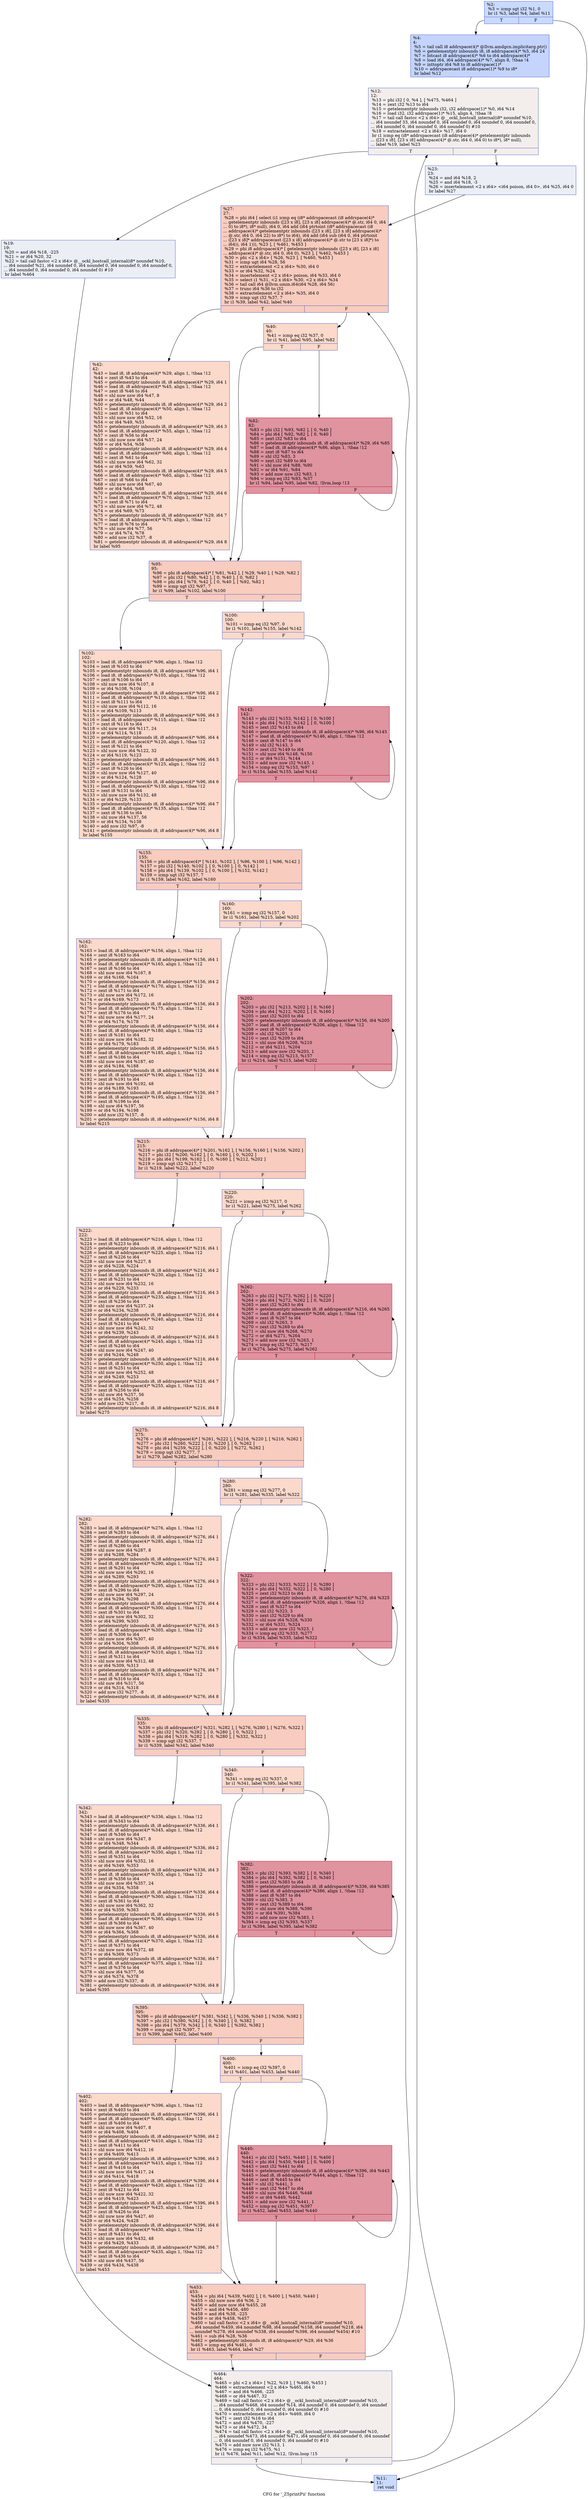 digraph "CFG for '_Z5printPii' function" {
	label="CFG for '_Z5printPii' function";

	Node0x60830e0 [shape=record,color="#3d50c3ff", style=filled, fillcolor="#88abfd70",label="{%2:\l  %3 = icmp sgt i32 %1, 0\l  br i1 %3, label %4, label %11\l|{<s0>T|<s1>F}}"];
	Node0x60830e0:s0 -> Node0x6083800;
	Node0x60830e0:s1 -> Node0x6083890;
	Node0x6083800 [shape=record,color="#3d50c3ff", style=filled, fillcolor="#7a9df870",label="{%4:\l4:                                                \l  %5 = tail call i8 addrspace(4)* @llvm.amdgcn.implicitarg.ptr()\l  %6 = getelementptr inbounds i8, i8 addrspace(4)* %5, i64 24\l  %7 = bitcast i8 addrspace(4)* %6 to i64 addrspace(4)*\l  %8 = load i64, i64 addrspace(4)* %7, align 8, !tbaa !4\l  %9 = inttoptr i64 %8 to i8 addrspace(1)*\l  %10 = addrspacecast i8 addrspace(1)* %9 to i8*\l  br label %12\l}"];
	Node0x6083800 -> Node0x60839d0;
	Node0x6083890 [shape=record,color="#3d50c3ff", style=filled, fillcolor="#88abfd70",label="{%11:\l11:                                               \l  ret void\l}"];
	Node0x60839d0 [shape=record,color="#3d50c3ff", style=filled, fillcolor="#e3d9d370",label="{%12:\l12:                                               \l  %13 = phi i32 [ 0, %4 ], [ %475, %464 ]\l  %14 = zext i32 %13 to i64\l  %15 = getelementptr inbounds i32, i32 addrspace(1)* %0, i64 %14\l  %16 = load i32, i32 addrspace(1)* %15, align 4, !tbaa !8\l  %17 = tail call fastcc \<2 x i64\> @__ockl_hostcall_internal(i8* noundef %10,\l... i64 noundef 33, i64 noundef 0, i64 noundef 0, i64 noundef 0, i64 noundef 0,\l... i64 noundef 0, i64 noundef 0, i64 noundef 0) #10\l  %18 = extractelement \<2 x i64\> %17, i64 0\l  br i1 icmp eq (i8* addrspacecast (i8 addrspace(4)* getelementptr inbounds\l... ([23 x i8], [23 x i8] addrspace(4)* @.str, i64 0, i64 0) to i8*), i8* null),\l... label %19, label %23\l|{<s0>T|<s1>F}}"];
	Node0x60839d0:s0 -> Node0x6085820;
	Node0x60839d0:s1 -> Node0x6086210;
	Node0x6085820 [shape=record,color="#3d50c3ff", style=filled, fillcolor="#d1dae970",label="{%19:\l19:                                               \l  %20 = and i64 %18, -225\l  %21 = or i64 %20, 32\l  %22 = tail call fastcc \<2 x i64\> @__ockl_hostcall_internal(i8* noundef %10,\l... i64 noundef %21, i64 noundef 0, i64 noundef 0, i64 noundef 0, i64 noundef 0,\l... i64 noundef 0, i64 noundef 0, i64 noundef 0) #10\l  br label %464\l}"];
	Node0x6085820 -> Node0x6084b50;
	Node0x6086210 [shape=record,color="#3d50c3ff", style=filled, fillcolor="#d1dae970",label="{%23:\l23:                                               \l  %24 = and i64 %18, 2\l  %25 = and i64 %18, -3\l  %26 = insertelement \<2 x i64\> \<i64 poison, i64 0\>, i64 %25, i64 0\l  br label %27\l}"];
	Node0x6086210 -> Node0x6087000;
	Node0x6087000 [shape=record,color="#3d50c3ff", style=filled, fillcolor="#f08b6e70",label="{%27:\l27:                                               \l  %28 = phi i64 [ select (i1 icmp eq (i8* addrspacecast (i8 addrspace(4)*\l... getelementptr inbounds ([23 x i8], [23 x i8] addrspace(4)* @.str, i64 0, i64\l... 0) to i8*), i8* null), i64 0, i64 add (i64 ptrtoint (i8* addrspacecast (i8\l... addrspace(4)* getelementptr inbounds ([23 x i8], [23 x i8] addrspace(4)*\l... @.str, i64 0, i64 22) to i8*) to i64), i64 add (i64 sub (i64 0, i64 ptrtoint\l... ([23 x i8]* addrspacecast ([23 x i8] addrspace(4)* @.str to [23 x i8]*) to\l... i64)), i64 1))), %23 ], [ %461, %453 ]\l  %29 = phi i8 addrspace(4)* [ getelementptr inbounds ([23 x i8], [23 x i8]\l... addrspace(4)* @.str, i64 0, i64 0), %23 ], [ %462, %453 ]\l  %30 = phi \<2 x i64\> [ %26, %23 ], [ %460, %453 ]\l  %31 = icmp ugt i64 %28, 56\l  %32 = extractelement \<2 x i64\> %30, i64 0\l  %33 = or i64 %32, %24\l  %34 = insertelement \<2 x i64\> poison, i64 %33, i64 0\l  %35 = select i1 %31, \<2 x i64\> %30, \<2 x i64\> %34\l  %36 = tail call i64 @llvm.umin.i64(i64 %28, i64 56)\l  %37 = trunc i64 %36 to i32\l  %38 = extractelement \<2 x i64\> %35, i64 0\l  %39 = icmp ugt i32 %37, 7\l  br i1 %39, label %42, label %40\l|{<s0>T|<s1>F}}"];
	Node0x6087000:s0 -> Node0x6088080;
	Node0x6087000:s1 -> Node0x6088110;
	Node0x6088110 [shape=record,color="#3d50c3ff", style=filled, fillcolor="#f7a88970",label="{%40:\l40:                                               \l  %41 = icmp eq i32 %37, 0\l  br i1 %41, label %95, label %82\l|{<s0>T|<s1>F}}"];
	Node0x6088110:s0 -> Node0x60882e0;
	Node0x6088110:s1 -> Node0x6088330;
	Node0x6088080 [shape=record,color="#3d50c3ff", style=filled, fillcolor="#f7a88970",label="{%42:\l42:                                               \l  %43 = load i8, i8 addrspace(4)* %29, align 1, !tbaa !12\l  %44 = zext i8 %43 to i64\l  %45 = getelementptr inbounds i8, i8 addrspace(4)* %29, i64 1\l  %46 = load i8, i8 addrspace(4)* %45, align 1, !tbaa !12\l  %47 = zext i8 %46 to i64\l  %48 = shl nuw nsw i64 %47, 8\l  %49 = or i64 %48, %44\l  %50 = getelementptr inbounds i8, i8 addrspace(4)* %29, i64 2\l  %51 = load i8, i8 addrspace(4)* %50, align 1, !tbaa !12\l  %52 = zext i8 %51 to i64\l  %53 = shl nuw nsw i64 %52, 16\l  %54 = or i64 %49, %53\l  %55 = getelementptr inbounds i8, i8 addrspace(4)* %29, i64 3\l  %56 = load i8, i8 addrspace(4)* %55, align 1, !tbaa !12\l  %57 = zext i8 %56 to i64\l  %58 = shl nuw nsw i64 %57, 24\l  %59 = or i64 %54, %58\l  %60 = getelementptr inbounds i8, i8 addrspace(4)* %29, i64 4\l  %61 = load i8, i8 addrspace(4)* %60, align 1, !tbaa !12\l  %62 = zext i8 %61 to i64\l  %63 = shl nuw nsw i64 %62, 32\l  %64 = or i64 %59, %63\l  %65 = getelementptr inbounds i8, i8 addrspace(4)* %29, i64 5\l  %66 = load i8, i8 addrspace(4)* %65, align 1, !tbaa !12\l  %67 = zext i8 %66 to i64\l  %68 = shl nuw nsw i64 %67, 40\l  %69 = or i64 %64, %68\l  %70 = getelementptr inbounds i8, i8 addrspace(4)* %29, i64 6\l  %71 = load i8, i8 addrspace(4)* %70, align 1, !tbaa !12\l  %72 = zext i8 %71 to i64\l  %73 = shl nuw nsw i64 %72, 48\l  %74 = or i64 %69, %73\l  %75 = getelementptr inbounds i8, i8 addrspace(4)* %29, i64 7\l  %76 = load i8, i8 addrspace(4)* %75, align 1, !tbaa !12\l  %77 = zext i8 %76 to i64\l  %78 = shl nuw i64 %77, 56\l  %79 = or i64 %74, %78\l  %80 = add nsw i32 %37, -8\l  %81 = getelementptr inbounds i8, i8 addrspace(4)* %29, i64 8\l  br label %95\l}"];
	Node0x6088080 -> Node0x60882e0;
	Node0x6088330 [shape=record,color="#b70d28ff", style=filled, fillcolor="#b70d2870",label="{%82:\l82:                                               \l  %83 = phi i32 [ %93, %82 ], [ 0, %40 ]\l  %84 = phi i64 [ %92, %82 ], [ 0, %40 ]\l  %85 = zext i32 %83 to i64\l  %86 = getelementptr inbounds i8, i8 addrspace(4)* %29, i64 %85\l  %87 = load i8, i8 addrspace(4)* %86, align 1, !tbaa !12\l  %88 = zext i8 %87 to i64\l  %89 = shl i32 %83, 3\l  %90 = zext i32 %89 to i64\l  %91 = shl nuw i64 %88, %90\l  %92 = or i64 %91, %84\l  %93 = add nuw nsw i32 %83, 1\l  %94 = icmp eq i32 %93, %37\l  br i1 %94, label %95, label %82, !llvm.loop !13\l|{<s0>T|<s1>F}}"];
	Node0x6088330:s0 -> Node0x60882e0;
	Node0x6088330:s1 -> Node0x6088330;
	Node0x60882e0 [shape=record,color="#3d50c3ff", style=filled, fillcolor="#f08b6e70",label="{%95:\l95:                                               \l  %96 = phi i8 addrspace(4)* [ %81, %42 ], [ %29, %40 ], [ %29, %82 ]\l  %97 = phi i32 [ %80, %42 ], [ 0, %40 ], [ 0, %82 ]\l  %98 = phi i64 [ %79, %42 ], [ 0, %40 ], [ %92, %82 ]\l  %99 = icmp ugt i32 %97, 7\l  br i1 %99, label %102, label %100\l|{<s0>T|<s1>F}}"];
	Node0x60882e0:s0 -> Node0x608b010;
	Node0x60882e0:s1 -> Node0x608b060;
	Node0x608b060 [shape=record,color="#3d50c3ff", style=filled, fillcolor="#f7a88970",label="{%100:\l100:                                              \l  %101 = icmp eq i32 %97, 0\l  br i1 %101, label %155, label %142\l|{<s0>T|<s1>F}}"];
	Node0x608b060:s0 -> Node0x608b230;
	Node0x608b060:s1 -> Node0x608b280;
	Node0x608b010 [shape=record,color="#3d50c3ff", style=filled, fillcolor="#f7a88970",label="{%102:\l102:                                              \l  %103 = load i8, i8 addrspace(4)* %96, align 1, !tbaa !12\l  %104 = zext i8 %103 to i64\l  %105 = getelementptr inbounds i8, i8 addrspace(4)* %96, i64 1\l  %106 = load i8, i8 addrspace(4)* %105, align 1, !tbaa !12\l  %107 = zext i8 %106 to i64\l  %108 = shl nuw nsw i64 %107, 8\l  %109 = or i64 %108, %104\l  %110 = getelementptr inbounds i8, i8 addrspace(4)* %96, i64 2\l  %111 = load i8, i8 addrspace(4)* %110, align 1, !tbaa !12\l  %112 = zext i8 %111 to i64\l  %113 = shl nuw nsw i64 %112, 16\l  %114 = or i64 %109, %113\l  %115 = getelementptr inbounds i8, i8 addrspace(4)* %96, i64 3\l  %116 = load i8, i8 addrspace(4)* %115, align 1, !tbaa !12\l  %117 = zext i8 %116 to i64\l  %118 = shl nuw nsw i64 %117, 24\l  %119 = or i64 %114, %118\l  %120 = getelementptr inbounds i8, i8 addrspace(4)* %96, i64 4\l  %121 = load i8, i8 addrspace(4)* %120, align 1, !tbaa !12\l  %122 = zext i8 %121 to i64\l  %123 = shl nuw nsw i64 %122, 32\l  %124 = or i64 %119, %123\l  %125 = getelementptr inbounds i8, i8 addrspace(4)* %96, i64 5\l  %126 = load i8, i8 addrspace(4)* %125, align 1, !tbaa !12\l  %127 = zext i8 %126 to i64\l  %128 = shl nuw nsw i64 %127, 40\l  %129 = or i64 %124, %128\l  %130 = getelementptr inbounds i8, i8 addrspace(4)* %96, i64 6\l  %131 = load i8, i8 addrspace(4)* %130, align 1, !tbaa !12\l  %132 = zext i8 %131 to i64\l  %133 = shl nuw nsw i64 %132, 48\l  %134 = or i64 %129, %133\l  %135 = getelementptr inbounds i8, i8 addrspace(4)* %96, i64 7\l  %136 = load i8, i8 addrspace(4)* %135, align 1, !tbaa !12\l  %137 = zext i8 %136 to i64\l  %138 = shl nuw i64 %137, 56\l  %139 = or i64 %134, %138\l  %140 = add nsw i32 %97, -8\l  %141 = getelementptr inbounds i8, i8 addrspace(4)* %96, i64 8\l  br label %155\l}"];
	Node0x608b010 -> Node0x608b230;
	Node0x608b280 [shape=record,color="#b70d28ff", style=filled, fillcolor="#b70d2870",label="{%142:\l142:                                              \l  %143 = phi i32 [ %153, %142 ], [ 0, %100 ]\l  %144 = phi i64 [ %152, %142 ], [ 0, %100 ]\l  %145 = zext i32 %143 to i64\l  %146 = getelementptr inbounds i8, i8 addrspace(4)* %96, i64 %145\l  %147 = load i8, i8 addrspace(4)* %146, align 1, !tbaa !12\l  %148 = zext i8 %147 to i64\l  %149 = shl i32 %143, 3\l  %150 = zext i32 %149 to i64\l  %151 = shl nuw i64 %148, %150\l  %152 = or i64 %151, %144\l  %153 = add nuw nsw i32 %143, 1\l  %154 = icmp eq i32 %153, %97\l  br i1 %154, label %155, label %142\l|{<s0>T|<s1>F}}"];
	Node0x608b280:s0 -> Node0x608b230;
	Node0x608b280:s1 -> Node0x608b280;
	Node0x608b230 [shape=record,color="#3d50c3ff", style=filled, fillcolor="#f08b6e70",label="{%155:\l155:                                              \l  %156 = phi i8 addrspace(4)* [ %141, %102 ], [ %96, %100 ], [ %96, %142 ]\l  %157 = phi i32 [ %140, %102 ], [ 0, %100 ], [ 0, %142 ]\l  %158 = phi i64 [ %139, %102 ], [ 0, %100 ], [ %152, %142 ]\l  %159 = icmp ugt i32 %157, 7\l  br i1 %159, label %162, label %160\l|{<s0>T|<s1>F}}"];
	Node0x608b230:s0 -> Node0x608d750;
	Node0x608b230:s1 -> Node0x608d7a0;
	Node0x608d7a0 [shape=record,color="#3d50c3ff", style=filled, fillcolor="#f7a88970",label="{%160:\l160:                                              \l  %161 = icmp eq i32 %157, 0\l  br i1 %161, label %215, label %202\l|{<s0>T|<s1>F}}"];
	Node0x608d7a0:s0 -> Node0x608d930;
	Node0x608d7a0:s1 -> Node0x608d980;
	Node0x608d750 [shape=record,color="#3d50c3ff", style=filled, fillcolor="#f7a88970",label="{%162:\l162:                                              \l  %163 = load i8, i8 addrspace(4)* %156, align 1, !tbaa !12\l  %164 = zext i8 %163 to i64\l  %165 = getelementptr inbounds i8, i8 addrspace(4)* %156, i64 1\l  %166 = load i8, i8 addrspace(4)* %165, align 1, !tbaa !12\l  %167 = zext i8 %166 to i64\l  %168 = shl nuw nsw i64 %167, 8\l  %169 = or i64 %168, %164\l  %170 = getelementptr inbounds i8, i8 addrspace(4)* %156, i64 2\l  %171 = load i8, i8 addrspace(4)* %170, align 1, !tbaa !12\l  %172 = zext i8 %171 to i64\l  %173 = shl nuw nsw i64 %172, 16\l  %174 = or i64 %169, %173\l  %175 = getelementptr inbounds i8, i8 addrspace(4)* %156, i64 3\l  %176 = load i8, i8 addrspace(4)* %175, align 1, !tbaa !12\l  %177 = zext i8 %176 to i64\l  %178 = shl nuw nsw i64 %177, 24\l  %179 = or i64 %174, %178\l  %180 = getelementptr inbounds i8, i8 addrspace(4)* %156, i64 4\l  %181 = load i8, i8 addrspace(4)* %180, align 1, !tbaa !12\l  %182 = zext i8 %181 to i64\l  %183 = shl nuw nsw i64 %182, 32\l  %184 = or i64 %179, %183\l  %185 = getelementptr inbounds i8, i8 addrspace(4)* %156, i64 5\l  %186 = load i8, i8 addrspace(4)* %185, align 1, !tbaa !12\l  %187 = zext i8 %186 to i64\l  %188 = shl nuw nsw i64 %187, 40\l  %189 = or i64 %184, %188\l  %190 = getelementptr inbounds i8, i8 addrspace(4)* %156, i64 6\l  %191 = load i8, i8 addrspace(4)* %190, align 1, !tbaa !12\l  %192 = zext i8 %191 to i64\l  %193 = shl nuw nsw i64 %192, 48\l  %194 = or i64 %189, %193\l  %195 = getelementptr inbounds i8, i8 addrspace(4)* %156, i64 7\l  %196 = load i8, i8 addrspace(4)* %195, align 1, !tbaa !12\l  %197 = zext i8 %196 to i64\l  %198 = shl nuw i64 %197, 56\l  %199 = or i64 %194, %198\l  %200 = add nsw i32 %157, -8\l  %201 = getelementptr inbounds i8, i8 addrspace(4)* %156, i64 8\l  br label %215\l}"];
	Node0x608d750 -> Node0x608d930;
	Node0x608d980 [shape=record,color="#b70d28ff", style=filled, fillcolor="#b70d2870",label="{%202:\l202:                                              \l  %203 = phi i32 [ %213, %202 ], [ 0, %160 ]\l  %204 = phi i64 [ %212, %202 ], [ 0, %160 ]\l  %205 = zext i32 %203 to i64\l  %206 = getelementptr inbounds i8, i8 addrspace(4)* %156, i64 %205\l  %207 = load i8, i8 addrspace(4)* %206, align 1, !tbaa !12\l  %208 = zext i8 %207 to i64\l  %209 = shl i32 %203, 3\l  %210 = zext i32 %209 to i64\l  %211 = shl nuw i64 %208, %210\l  %212 = or i64 %211, %204\l  %213 = add nuw nsw i32 %203, 1\l  %214 = icmp eq i32 %213, %157\l  br i1 %214, label %215, label %202\l|{<s0>T|<s1>F}}"];
	Node0x608d980:s0 -> Node0x608d930;
	Node0x608d980:s1 -> Node0x608d980;
	Node0x608d930 [shape=record,color="#3d50c3ff", style=filled, fillcolor="#f08b6e70",label="{%215:\l215:                                              \l  %216 = phi i8 addrspace(4)* [ %201, %162 ], [ %156, %160 ], [ %156, %202 ]\l  %217 = phi i32 [ %200, %162 ], [ 0, %160 ], [ 0, %202 ]\l  %218 = phi i64 [ %199, %162 ], [ 0, %160 ], [ %212, %202 ]\l  %219 = icmp ugt i32 %217, 7\l  br i1 %219, label %222, label %220\l|{<s0>T|<s1>F}}"];
	Node0x608d930:s0 -> Node0x608f9d0;
	Node0x608d930:s1 -> Node0x608fa20;
	Node0x608fa20 [shape=record,color="#3d50c3ff", style=filled, fillcolor="#f7a88970",label="{%220:\l220:                                              \l  %221 = icmp eq i32 %217, 0\l  br i1 %221, label %275, label %262\l|{<s0>T|<s1>F}}"];
	Node0x608fa20:s0 -> Node0x608fbb0;
	Node0x608fa20:s1 -> Node0x608fc00;
	Node0x608f9d0 [shape=record,color="#3d50c3ff", style=filled, fillcolor="#f7a88970",label="{%222:\l222:                                              \l  %223 = load i8, i8 addrspace(4)* %216, align 1, !tbaa !12\l  %224 = zext i8 %223 to i64\l  %225 = getelementptr inbounds i8, i8 addrspace(4)* %216, i64 1\l  %226 = load i8, i8 addrspace(4)* %225, align 1, !tbaa !12\l  %227 = zext i8 %226 to i64\l  %228 = shl nuw nsw i64 %227, 8\l  %229 = or i64 %228, %224\l  %230 = getelementptr inbounds i8, i8 addrspace(4)* %216, i64 2\l  %231 = load i8, i8 addrspace(4)* %230, align 1, !tbaa !12\l  %232 = zext i8 %231 to i64\l  %233 = shl nuw nsw i64 %232, 16\l  %234 = or i64 %229, %233\l  %235 = getelementptr inbounds i8, i8 addrspace(4)* %216, i64 3\l  %236 = load i8, i8 addrspace(4)* %235, align 1, !tbaa !12\l  %237 = zext i8 %236 to i64\l  %238 = shl nuw nsw i64 %237, 24\l  %239 = or i64 %234, %238\l  %240 = getelementptr inbounds i8, i8 addrspace(4)* %216, i64 4\l  %241 = load i8, i8 addrspace(4)* %240, align 1, !tbaa !12\l  %242 = zext i8 %241 to i64\l  %243 = shl nuw nsw i64 %242, 32\l  %244 = or i64 %239, %243\l  %245 = getelementptr inbounds i8, i8 addrspace(4)* %216, i64 5\l  %246 = load i8, i8 addrspace(4)* %245, align 1, !tbaa !12\l  %247 = zext i8 %246 to i64\l  %248 = shl nuw nsw i64 %247, 40\l  %249 = or i64 %244, %248\l  %250 = getelementptr inbounds i8, i8 addrspace(4)* %216, i64 6\l  %251 = load i8, i8 addrspace(4)* %250, align 1, !tbaa !12\l  %252 = zext i8 %251 to i64\l  %253 = shl nuw nsw i64 %252, 48\l  %254 = or i64 %249, %253\l  %255 = getelementptr inbounds i8, i8 addrspace(4)* %216, i64 7\l  %256 = load i8, i8 addrspace(4)* %255, align 1, !tbaa !12\l  %257 = zext i8 %256 to i64\l  %258 = shl nuw i64 %257, 56\l  %259 = or i64 %254, %258\l  %260 = add nsw i32 %217, -8\l  %261 = getelementptr inbounds i8, i8 addrspace(4)* %216, i64 8\l  br label %275\l}"];
	Node0x608f9d0 -> Node0x608fbb0;
	Node0x608fc00 [shape=record,color="#b70d28ff", style=filled, fillcolor="#b70d2870",label="{%262:\l262:                                              \l  %263 = phi i32 [ %273, %262 ], [ 0, %220 ]\l  %264 = phi i64 [ %272, %262 ], [ 0, %220 ]\l  %265 = zext i32 %263 to i64\l  %266 = getelementptr inbounds i8, i8 addrspace(4)* %216, i64 %265\l  %267 = load i8, i8 addrspace(4)* %266, align 1, !tbaa !12\l  %268 = zext i8 %267 to i64\l  %269 = shl i32 %263, 3\l  %270 = zext i32 %269 to i64\l  %271 = shl nuw i64 %268, %270\l  %272 = or i64 %271, %264\l  %273 = add nuw nsw i32 %263, 1\l  %274 = icmp eq i32 %273, %217\l  br i1 %274, label %275, label %262\l|{<s0>T|<s1>F}}"];
	Node0x608fc00:s0 -> Node0x608fbb0;
	Node0x608fc00:s1 -> Node0x608fc00;
	Node0x608fbb0 [shape=record,color="#3d50c3ff", style=filled, fillcolor="#f08b6e70",label="{%275:\l275:                                              \l  %276 = phi i8 addrspace(4)* [ %261, %222 ], [ %216, %220 ], [ %216, %262 ]\l  %277 = phi i32 [ %260, %222 ], [ 0, %220 ], [ 0, %262 ]\l  %278 = phi i64 [ %259, %222 ], [ 0, %220 ], [ %272, %262 ]\l  %279 = icmp ugt i32 %277, 7\l  br i1 %279, label %282, label %280\l|{<s0>T|<s1>F}}"];
	Node0x608fbb0:s0 -> Node0x6092420;
	Node0x608fbb0:s1 -> Node0x6092470;
	Node0x6092470 [shape=record,color="#3d50c3ff", style=filled, fillcolor="#f7a88970",label="{%280:\l280:                                              \l  %281 = icmp eq i32 %277, 0\l  br i1 %281, label %335, label %322\l|{<s0>T|<s1>F}}"];
	Node0x6092470:s0 -> Node0x6092600;
	Node0x6092470:s1 -> Node0x6092650;
	Node0x6092420 [shape=record,color="#3d50c3ff", style=filled, fillcolor="#f7a88970",label="{%282:\l282:                                              \l  %283 = load i8, i8 addrspace(4)* %276, align 1, !tbaa !12\l  %284 = zext i8 %283 to i64\l  %285 = getelementptr inbounds i8, i8 addrspace(4)* %276, i64 1\l  %286 = load i8, i8 addrspace(4)* %285, align 1, !tbaa !12\l  %287 = zext i8 %286 to i64\l  %288 = shl nuw nsw i64 %287, 8\l  %289 = or i64 %288, %284\l  %290 = getelementptr inbounds i8, i8 addrspace(4)* %276, i64 2\l  %291 = load i8, i8 addrspace(4)* %290, align 1, !tbaa !12\l  %292 = zext i8 %291 to i64\l  %293 = shl nuw nsw i64 %292, 16\l  %294 = or i64 %289, %293\l  %295 = getelementptr inbounds i8, i8 addrspace(4)* %276, i64 3\l  %296 = load i8, i8 addrspace(4)* %295, align 1, !tbaa !12\l  %297 = zext i8 %296 to i64\l  %298 = shl nuw nsw i64 %297, 24\l  %299 = or i64 %294, %298\l  %300 = getelementptr inbounds i8, i8 addrspace(4)* %276, i64 4\l  %301 = load i8, i8 addrspace(4)* %300, align 1, !tbaa !12\l  %302 = zext i8 %301 to i64\l  %303 = shl nuw nsw i64 %302, 32\l  %304 = or i64 %299, %303\l  %305 = getelementptr inbounds i8, i8 addrspace(4)* %276, i64 5\l  %306 = load i8, i8 addrspace(4)* %305, align 1, !tbaa !12\l  %307 = zext i8 %306 to i64\l  %308 = shl nuw nsw i64 %307, 40\l  %309 = or i64 %304, %308\l  %310 = getelementptr inbounds i8, i8 addrspace(4)* %276, i64 6\l  %311 = load i8, i8 addrspace(4)* %310, align 1, !tbaa !12\l  %312 = zext i8 %311 to i64\l  %313 = shl nuw nsw i64 %312, 48\l  %314 = or i64 %309, %313\l  %315 = getelementptr inbounds i8, i8 addrspace(4)* %276, i64 7\l  %316 = load i8, i8 addrspace(4)* %315, align 1, !tbaa !12\l  %317 = zext i8 %316 to i64\l  %318 = shl nuw i64 %317, 56\l  %319 = or i64 %314, %318\l  %320 = add nsw i32 %277, -8\l  %321 = getelementptr inbounds i8, i8 addrspace(4)* %276, i64 8\l  br label %335\l}"];
	Node0x6092420 -> Node0x6092600;
	Node0x6092650 [shape=record,color="#b70d28ff", style=filled, fillcolor="#b70d2870",label="{%322:\l322:                                              \l  %323 = phi i32 [ %333, %322 ], [ 0, %280 ]\l  %324 = phi i64 [ %332, %322 ], [ 0, %280 ]\l  %325 = zext i32 %323 to i64\l  %326 = getelementptr inbounds i8, i8 addrspace(4)* %276, i64 %325\l  %327 = load i8, i8 addrspace(4)* %326, align 1, !tbaa !12\l  %328 = zext i8 %327 to i64\l  %329 = shl i32 %323, 3\l  %330 = zext i32 %329 to i64\l  %331 = shl nuw i64 %328, %330\l  %332 = or i64 %331, %324\l  %333 = add nuw nsw i32 %323, 1\l  %334 = icmp eq i32 %333, %277\l  br i1 %334, label %335, label %322\l|{<s0>T|<s1>F}}"];
	Node0x6092650:s0 -> Node0x6092600;
	Node0x6092650:s1 -> Node0x6092650;
	Node0x6092600 [shape=record,color="#3d50c3ff", style=filled, fillcolor="#f08b6e70",label="{%335:\l335:                                              \l  %336 = phi i8 addrspace(4)* [ %321, %282 ], [ %276, %280 ], [ %276, %322 ]\l  %337 = phi i32 [ %320, %282 ], [ 0, %280 ], [ 0, %322 ]\l  %338 = phi i64 [ %319, %282 ], [ 0, %280 ], [ %332, %322 ]\l  %339 = icmp ugt i32 %337, 7\l  br i1 %339, label %342, label %340\l|{<s0>T|<s1>F}}"];
	Node0x6092600:s0 -> Node0x6084030;
	Node0x6092600:s1 -> Node0x6084080;
	Node0x6084080 [shape=record,color="#3d50c3ff", style=filled, fillcolor="#f7a88970",label="{%340:\l340:                                              \l  %341 = icmp eq i32 %337, 0\l  br i1 %341, label %395, label %382\l|{<s0>T|<s1>F}}"];
	Node0x6084080:s0 -> Node0x6084210;
	Node0x6084080:s1 -> Node0x6084260;
	Node0x6084030 [shape=record,color="#3d50c3ff", style=filled, fillcolor="#f7a88970",label="{%342:\l342:                                              \l  %343 = load i8, i8 addrspace(4)* %336, align 1, !tbaa !12\l  %344 = zext i8 %343 to i64\l  %345 = getelementptr inbounds i8, i8 addrspace(4)* %336, i64 1\l  %346 = load i8, i8 addrspace(4)* %345, align 1, !tbaa !12\l  %347 = zext i8 %346 to i64\l  %348 = shl nuw nsw i64 %347, 8\l  %349 = or i64 %348, %344\l  %350 = getelementptr inbounds i8, i8 addrspace(4)* %336, i64 2\l  %351 = load i8, i8 addrspace(4)* %350, align 1, !tbaa !12\l  %352 = zext i8 %351 to i64\l  %353 = shl nuw nsw i64 %352, 16\l  %354 = or i64 %349, %353\l  %355 = getelementptr inbounds i8, i8 addrspace(4)* %336, i64 3\l  %356 = load i8, i8 addrspace(4)* %355, align 1, !tbaa !12\l  %357 = zext i8 %356 to i64\l  %358 = shl nuw nsw i64 %357, 24\l  %359 = or i64 %354, %358\l  %360 = getelementptr inbounds i8, i8 addrspace(4)* %336, i64 4\l  %361 = load i8, i8 addrspace(4)* %360, align 1, !tbaa !12\l  %362 = zext i8 %361 to i64\l  %363 = shl nuw nsw i64 %362, 32\l  %364 = or i64 %359, %363\l  %365 = getelementptr inbounds i8, i8 addrspace(4)* %336, i64 5\l  %366 = load i8, i8 addrspace(4)* %365, align 1, !tbaa !12\l  %367 = zext i8 %366 to i64\l  %368 = shl nuw nsw i64 %367, 40\l  %369 = or i64 %364, %368\l  %370 = getelementptr inbounds i8, i8 addrspace(4)* %336, i64 6\l  %371 = load i8, i8 addrspace(4)* %370, align 1, !tbaa !12\l  %372 = zext i8 %371 to i64\l  %373 = shl nuw nsw i64 %372, 48\l  %374 = or i64 %369, %373\l  %375 = getelementptr inbounds i8, i8 addrspace(4)* %336, i64 7\l  %376 = load i8, i8 addrspace(4)* %375, align 1, !tbaa !12\l  %377 = zext i8 %376 to i64\l  %378 = shl nuw i64 %377, 56\l  %379 = or i64 %374, %378\l  %380 = add nsw i32 %337, -8\l  %381 = getelementptr inbounds i8, i8 addrspace(4)* %336, i64 8\l  br label %395\l}"];
	Node0x6084030 -> Node0x6084210;
	Node0x6084260 [shape=record,color="#b70d28ff", style=filled, fillcolor="#b70d2870",label="{%382:\l382:                                              \l  %383 = phi i32 [ %393, %382 ], [ 0, %340 ]\l  %384 = phi i64 [ %392, %382 ], [ 0, %340 ]\l  %385 = zext i32 %383 to i64\l  %386 = getelementptr inbounds i8, i8 addrspace(4)* %336, i64 %385\l  %387 = load i8, i8 addrspace(4)* %386, align 1, !tbaa !12\l  %388 = zext i8 %387 to i64\l  %389 = shl i32 %383, 3\l  %390 = zext i32 %389 to i64\l  %391 = shl nuw i64 %388, %390\l  %392 = or i64 %391, %384\l  %393 = add nuw nsw i32 %383, 1\l  %394 = icmp eq i32 %393, %337\l  br i1 %394, label %395, label %382\l|{<s0>T|<s1>F}}"];
	Node0x6084260:s0 -> Node0x6084210;
	Node0x6084260:s1 -> Node0x6084260;
	Node0x6084210 [shape=record,color="#3d50c3ff", style=filled, fillcolor="#f08b6e70",label="{%395:\l395:                                              \l  %396 = phi i8 addrspace(4)* [ %381, %342 ], [ %336, %340 ], [ %336, %382 ]\l  %397 = phi i32 [ %380, %342 ], [ 0, %340 ], [ 0, %382 ]\l  %398 = phi i64 [ %379, %342 ], [ 0, %340 ], [ %392, %382 ]\l  %399 = icmp ugt i32 %397, 7\l  br i1 %399, label %402, label %400\l|{<s0>T|<s1>F}}"];
	Node0x6084210:s0 -> Node0x6097920;
	Node0x6084210:s1 -> Node0x6097970;
	Node0x6097970 [shape=record,color="#3d50c3ff", style=filled, fillcolor="#f7a88970",label="{%400:\l400:                                              \l  %401 = icmp eq i32 %397, 0\l  br i1 %401, label %453, label %440\l|{<s0>T|<s1>F}}"];
	Node0x6097970:s0 -> Node0x60874a0;
	Node0x6097970:s1 -> Node0x6097b00;
	Node0x6097920 [shape=record,color="#3d50c3ff", style=filled, fillcolor="#f7a88970",label="{%402:\l402:                                              \l  %403 = load i8, i8 addrspace(4)* %396, align 1, !tbaa !12\l  %404 = zext i8 %403 to i64\l  %405 = getelementptr inbounds i8, i8 addrspace(4)* %396, i64 1\l  %406 = load i8, i8 addrspace(4)* %405, align 1, !tbaa !12\l  %407 = zext i8 %406 to i64\l  %408 = shl nuw nsw i64 %407, 8\l  %409 = or i64 %408, %404\l  %410 = getelementptr inbounds i8, i8 addrspace(4)* %396, i64 2\l  %411 = load i8, i8 addrspace(4)* %410, align 1, !tbaa !12\l  %412 = zext i8 %411 to i64\l  %413 = shl nuw nsw i64 %412, 16\l  %414 = or i64 %409, %413\l  %415 = getelementptr inbounds i8, i8 addrspace(4)* %396, i64 3\l  %416 = load i8, i8 addrspace(4)* %415, align 1, !tbaa !12\l  %417 = zext i8 %416 to i64\l  %418 = shl nuw nsw i64 %417, 24\l  %419 = or i64 %414, %418\l  %420 = getelementptr inbounds i8, i8 addrspace(4)* %396, i64 4\l  %421 = load i8, i8 addrspace(4)* %420, align 1, !tbaa !12\l  %422 = zext i8 %421 to i64\l  %423 = shl nuw nsw i64 %422, 32\l  %424 = or i64 %419, %423\l  %425 = getelementptr inbounds i8, i8 addrspace(4)* %396, i64 5\l  %426 = load i8, i8 addrspace(4)* %425, align 1, !tbaa !12\l  %427 = zext i8 %426 to i64\l  %428 = shl nuw nsw i64 %427, 40\l  %429 = or i64 %424, %428\l  %430 = getelementptr inbounds i8, i8 addrspace(4)* %396, i64 6\l  %431 = load i8, i8 addrspace(4)* %430, align 1, !tbaa !12\l  %432 = zext i8 %431 to i64\l  %433 = shl nuw nsw i64 %432, 48\l  %434 = or i64 %429, %433\l  %435 = getelementptr inbounds i8, i8 addrspace(4)* %396, i64 7\l  %436 = load i8, i8 addrspace(4)* %435, align 1, !tbaa !12\l  %437 = zext i8 %436 to i64\l  %438 = shl nuw i64 %437, 56\l  %439 = or i64 %434, %438\l  br label %453\l}"];
	Node0x6097920 -> Node0x60874a0;
	Node0x6097b00 [shape=record,color="#b70d28ff", style=filled, fillcolor="#b70d2870",label="{%440:\l440:                                              \l  %441 = phi i32 [ %451, %440 ], [ 0, %400 ]\l  %442 = phi i64 [ %450, %440 ], [ 0, %400 ]\l  %443 = zext i32 %441 to i64\l  %444 = getelementptr inbounds i8, i8 addrspace(4)* %396, i64 %443\l  %445 = load i8, i8 addrspace(4)* %444, align 1, !tbaa !12\l  %446 = zext i8 %445 to i64\l  %447 = shl i32 %441, 3\l  %448 = zext i32 %447 to i64\l  %449 = shl nuw i64 %446, %448\l  %450 = or i64 %449, %442\l  %451 = add nuw nsw i32 %441, 1\l  %452 = icmp eq i32 %451, %397\l  br i1 %452, label %453, label %440\l|{<s0>T|<s1>F}}"];
	Node0x6097b00:s0 -> Node0x60874a0;
	Node0x6097b00:s1 -> Node0x6097b00;
	Node0x60874a0 [shape=record,color="#3d50c3ff", style=filled, fillcolor="#f08b6e70",label="{%453:\l453:                                              \l  %454 = phi i64 [ %439, %402 ], [ 0, %400 ], [ %450, %440 ]\l  %455 = shl nuw nsw i64 %36, 2\l  %456 = add nuw nsw i64 %455, 28\l  %457 = and i64 %456, 480\l  %458 = and i64 %38, -225\l  %459 = or i64 %458, %457\l  %460 = tail call fastcc \<2 x i64\> @__ockl_hostcall_internal(i8* noundef %10,\l... i64 noundef %459, i64 noundef %98, i64 noundef %158, i64 noundef %218, i64\l... noundef %278, i64 noundef %338, i64 noundef %398, i64 noundef %454) #10\l  %461 = sub i64 %28, %36\l  %462 = getelementptr inbounds i8, i8 addrspace(4)* %29, i64 %36\l  %463 = icmp eq i64 %461, 0\l  br i1 %463, label %464, label %27\l|{<s0>T|<s1>F}}"];
	Node0x60874a0:s0 -> Node0x6084b50;
	Node0x60874a0:s1 -> Node0x6087000;
	Node0x6084b50 [shape=record,color="#3d50c3ff", style=filled, fillcolor="#e3d9d370",label="{%464:\l464:                                              \l  %465 = phi \<2 x i64\> [ %22, %19 ], [ %460, %453 ]\l  %466 = extractelement \<2 x i64\> %465, i64 0\l  %467 = and i64 %466, -225\l  %468 = or i64 %467, 32\l  %469 = tail call fastcc \<2 x i64\> @__ockl_hostcall_internal(i8* noundef %10,\l... i64 noundef %468, i64 noundef %14, i64 noundef 0, i64 noundef 0, i64 noundef\l... 0, i64 noundef 0, i64 noundef 0, i64 noundef 0) #10\l  %470 = extractelement \<2 x i64\> %469, i64 0\l  %471 = zext i32 %16 to i64\l  %472 = and i64 %470, -227\l  %473 = or i64 %472, 34\l  %474 = tail call fastcc \<2 x i64\> @__ockl_hostcall_internal(i8* noundef %10,\l... i64 noundef %473, i64 noundef %471, i64 noundef 0, i64 noundef 0, i64 noundef\l... 0, i64 noundef 0, i64 noundef 0, i64 noundef 0) #10\l  %475 = add nuw nsw i32 %13, 1\l  %476 = icmp eq i32 %475, %1\l  br i1 %476, label %11, label %12, !llvm.loop !15\l|{<s0>T|<s1>F}}"];
	Node0x6084b50:s0 -> Node0x6083890;
	Node0x6084b50:s1 -> Node0x60839d0;
}

